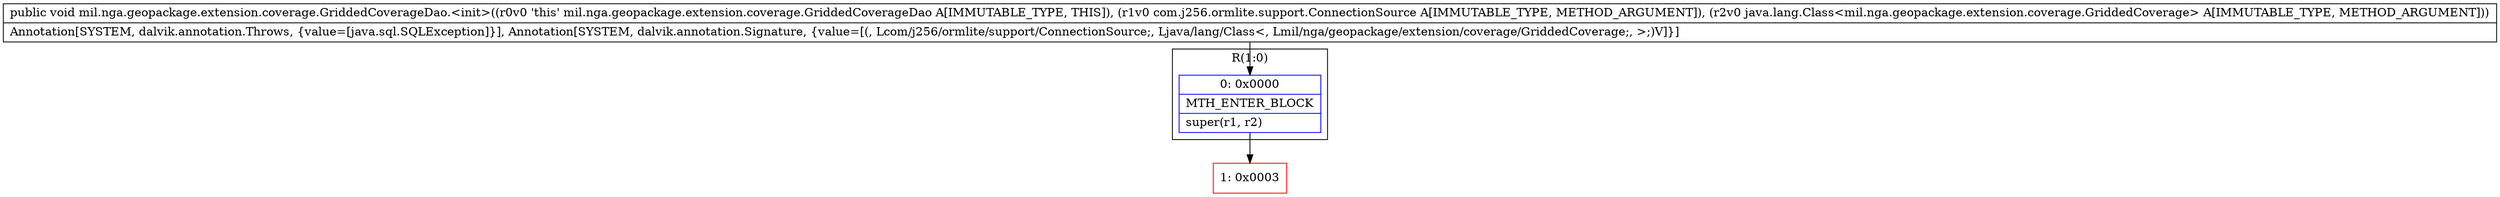 digraph "CFG formil.nga.geopackage.extension.coverage.GriddedCoverageDao.\<init\>(Lcom\/j256\/ormlite\/support\/ConnectionSource;Ljava\/lang\/Class;)V" {
subgraph cluster_Region_1391721763 {
label = "R(1:0)";
node [shape=record,color=blue];
Node_0 [shape=record,label="{0\:\ 0x0000|MTH_ENTER_BLOCK\l|super(r1, r2)\l}"];
}
Node_1 [shape=record,color=red,label="{1\:\ 0x0003}"];
MethodNode[shape=record,label="{public void mil.nga.geopackage.extension.coverage.GriddedCoverageDao.\<init\>((r0v0 'this' mil.nga.geopackage.extension.coverage.GriddedCoverageDao A[IMMUTABLE_TYPE, THIS]), (r1v0 com.j256.ormlite.support.ConnectionSource A[IMMUTABLE_TYPE, METHOD_ARGUMENT]), (r2v0 java.lang.Class\<mil.nga.geopackage.extension.coverage.GriddedCoverage\> A[IMMUTABLE_TYPE, METHOD_ARGUMENT]))  | Annotation[SYSTEM, dalvik.annotation.Throws, \{value=[java.sql.SQLException]\}], Annotation[SYSTEM, dalvik.annotation.Signature, \{value=[(, Lcom\/j256\/ormlite\/support\/ConnectionSource;, Ljava\/lang\/Class\<, Lmil\/nga\/geopackage\/extension\/coverage\/GriddedCoverage;, \>;)V]\}]\l}"];
MethodNode -> Node_0;
Node_0 -> Node_1;
}

